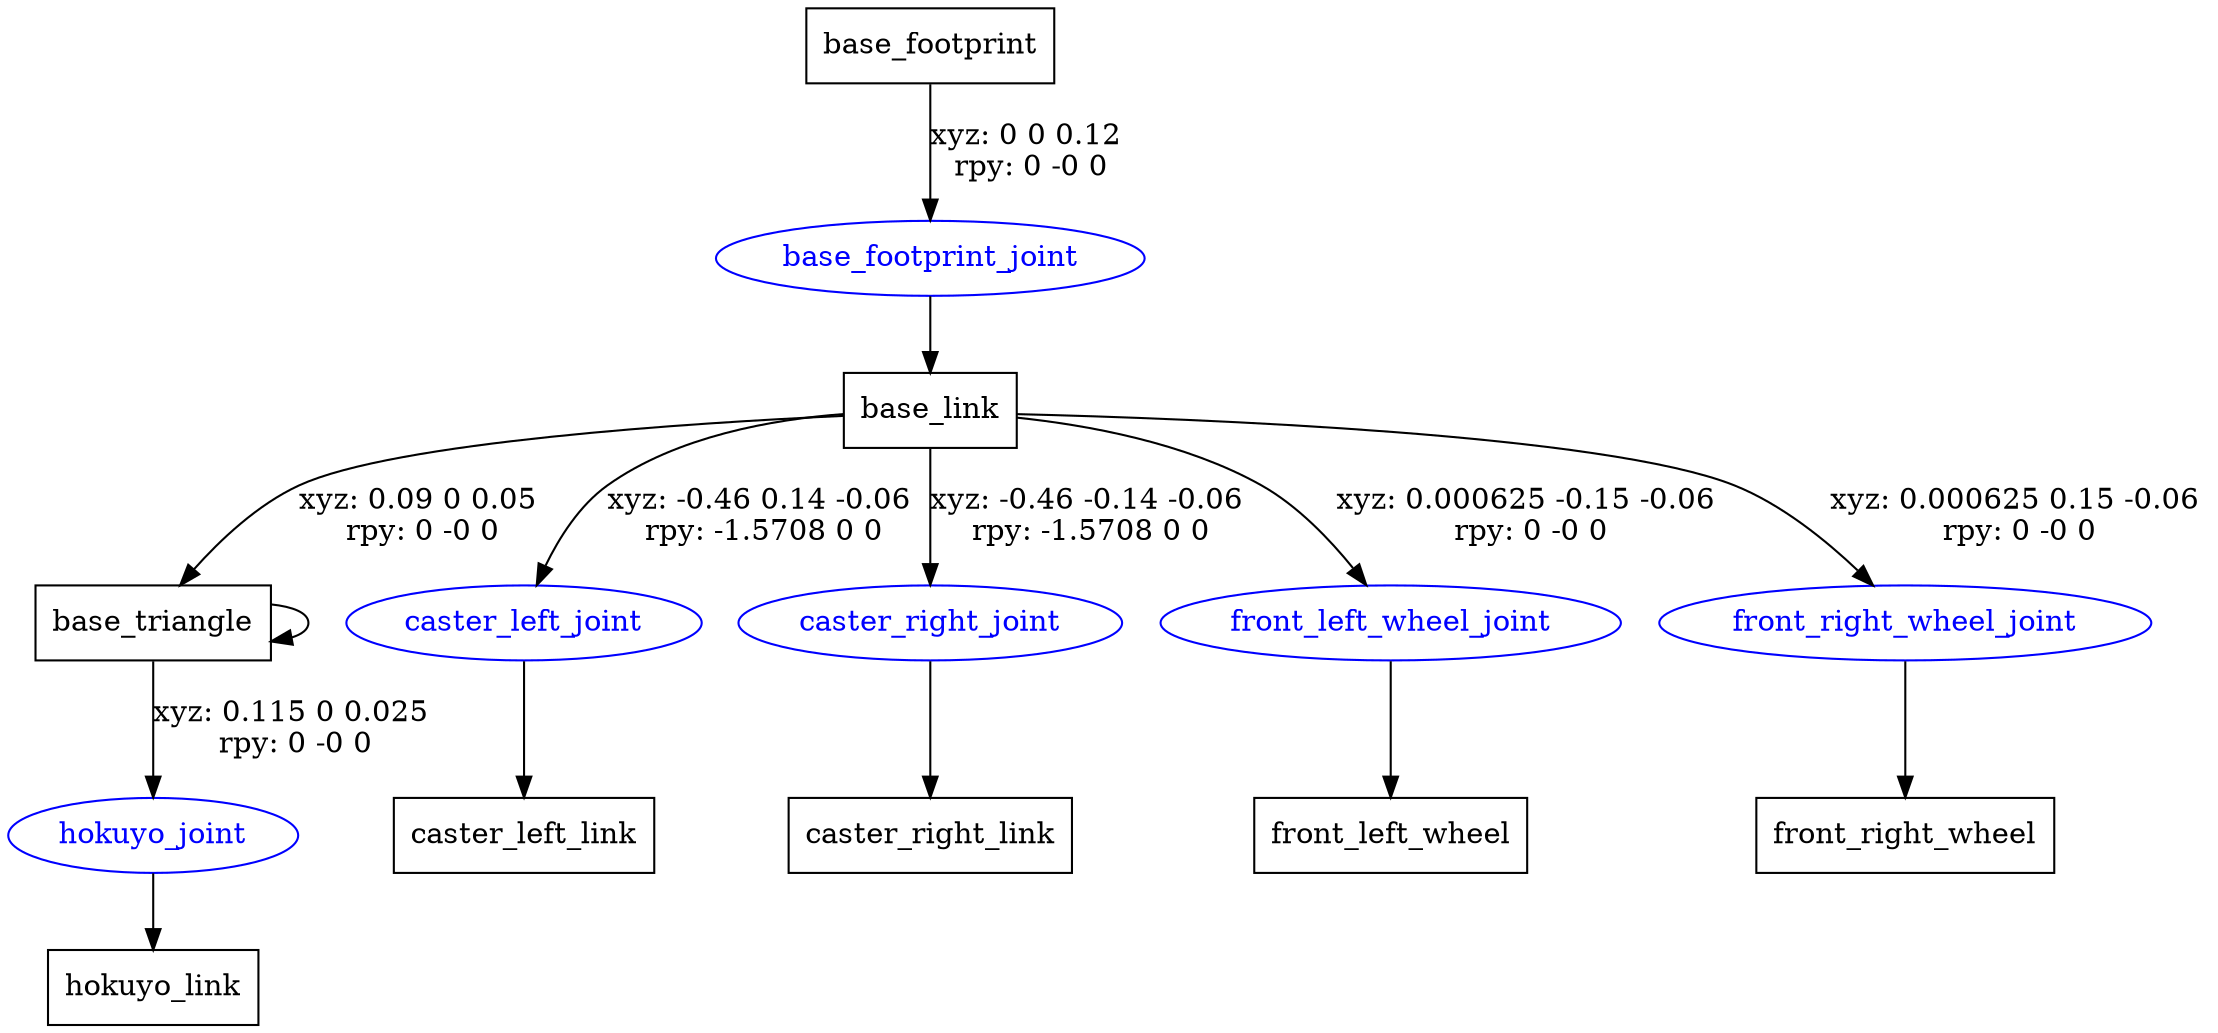 digraph G {
node [shape=box];
"base_footprint" [label="base_footprint"];
"base_link" [label="base_link"];
"base_triangle" [label="base_triangle"];
"hokuyo_link" [label="hokuyo_link"];
"caster_left_link" [label="caster_left_link"];
"caster_right_link" [label="caster_right_link"];
"front_left_wheel" [label="front_left_wheel"];
"front_right_wheel" [label="front_right_wheel"];
node [shape=ellipse, color=blue, fontcolor=blue];
"base_footprint" -> "base_footprint_joint" [label="xyz: 0 0 0.12 \nrpy: 0 -0 0"]
"base_footprint_joint" -> "base_link"
"base_link" -> "base_triangle" [label="xyz: 0.09 0 0.05 \nrpy: 0 -0 0"]
"base_triangle" -> "base_triangle"
"base_triangle" -> "hokuyo_joint" [label="xyz: 0.115 0 0.025 \nrpy: 0 -0 0"]
"hokuyo_joint" -> "hokuyo_link"
"base_link" -> "caster_left_joint" [label="xyz: -0.46 0.14 -0.06 \nrpy: -1.5708 0 0"]
"caster_left_joint" -> "caster_left_link"
"base_link" -> "caster_right_joint" [label="xyz: -0.46 -0.14 -0.06 \nrpy: -1.5708 0 0"]
"caster_right_joint" -> "caster_right_link"
"base_link" -> "front_left_wheel_joint" [label="xyz: 0.000625 -0.15 -0.06 \nrpy: 0 -0 0"]
"front_left_wheel_joint" -> "front_left_wheel"
"base_link" -> "front_right_wheel_joint" [label="xyz: 0.000625 0.15 -0.06 \nrpy: 0 -0 0"]
"front_right_wheel_joint" -> "front_right_wheel"
}
